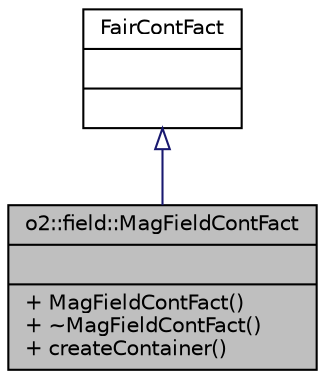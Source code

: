 digraph "o2::field::MagFieldContFact"
{
 // INTERACTIVE_SVG=YES
  bgcolor="transparent";
  edge [fontname="Helvetica",fontsize="10",labelfontname="Helvetica",labelfontsize="10"];
  node [fontname="Helvetica",fontsize="10",shape=record];
  Node1 [label="{o2::field::MagFieldContFact\n||+ MagFieldContFact()\l+ ~MagFieldContFact()\l+ createContainer()\l}",height=0.2,width=0.4,color="black", fillcolor="grey75", style="filled" fontcolor="black"];
  Node2 -> Node1 [dir="back",color="midnightblue",fontsize="10",style="solid",arrowtail="onormal",fontname="Helvetica"];
  Node2 [label="{FairContFact\n||}",height=0.2,width=0.4,color="black",URL="$df/db3/classFairContFact.html"];
}
